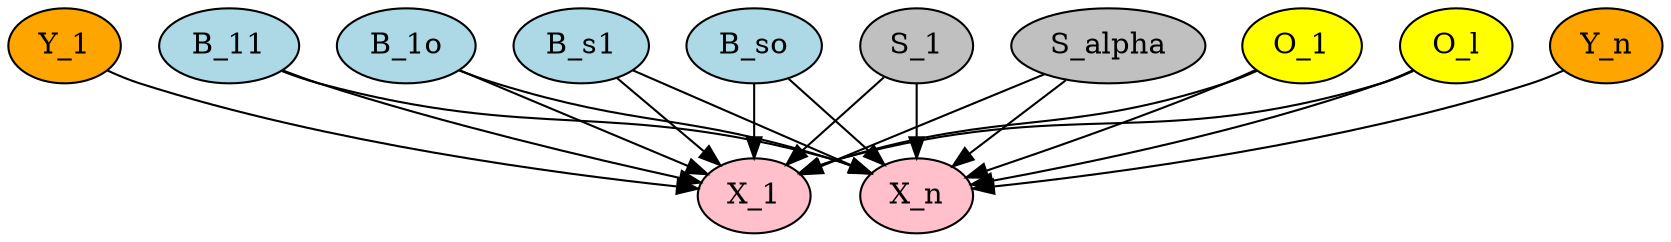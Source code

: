 digraph G {
	Y_1->X_1
	Y_n->X_n
	S_1->X_1
	S_1->X_n
	S_alpha->X_1
	S_alpha->X_n
	O_1->X_1
	O_1->X_n
	O_l->X_1
	O_l->X_n
	B_11->X_1
	B_11->X_n
	B_1o->X_1
	B_1o->X_n
	B_s1->X_1
	B_s1->X_n
	B_so->X_1
	B_so->X_n

	//S_alpha [label=<&#945];

	Y_1 [style=filled fillcolor=orange]
	Y_n [style=filled fillcolor=orange]
	X_1 [style=filled fillcolor=pink]
	X_n [style=filled fillcolor=pink]
	S_1 [style=filled fillcolor=grey]
	S_alpha [style=filled fillcolor=grey]
	O_1 [style=filled fillcolor=yellow]
	O_l [style=filled fillcolor=yellow]
	B_11 [style=filled fillcolor=lightblue]
	B_so [style=filled fillcolor=lightblue]
	B_1o [style=filled fillcolor=lightblue]
	B_s1 [style=filled fillcolor=lightblue]

}